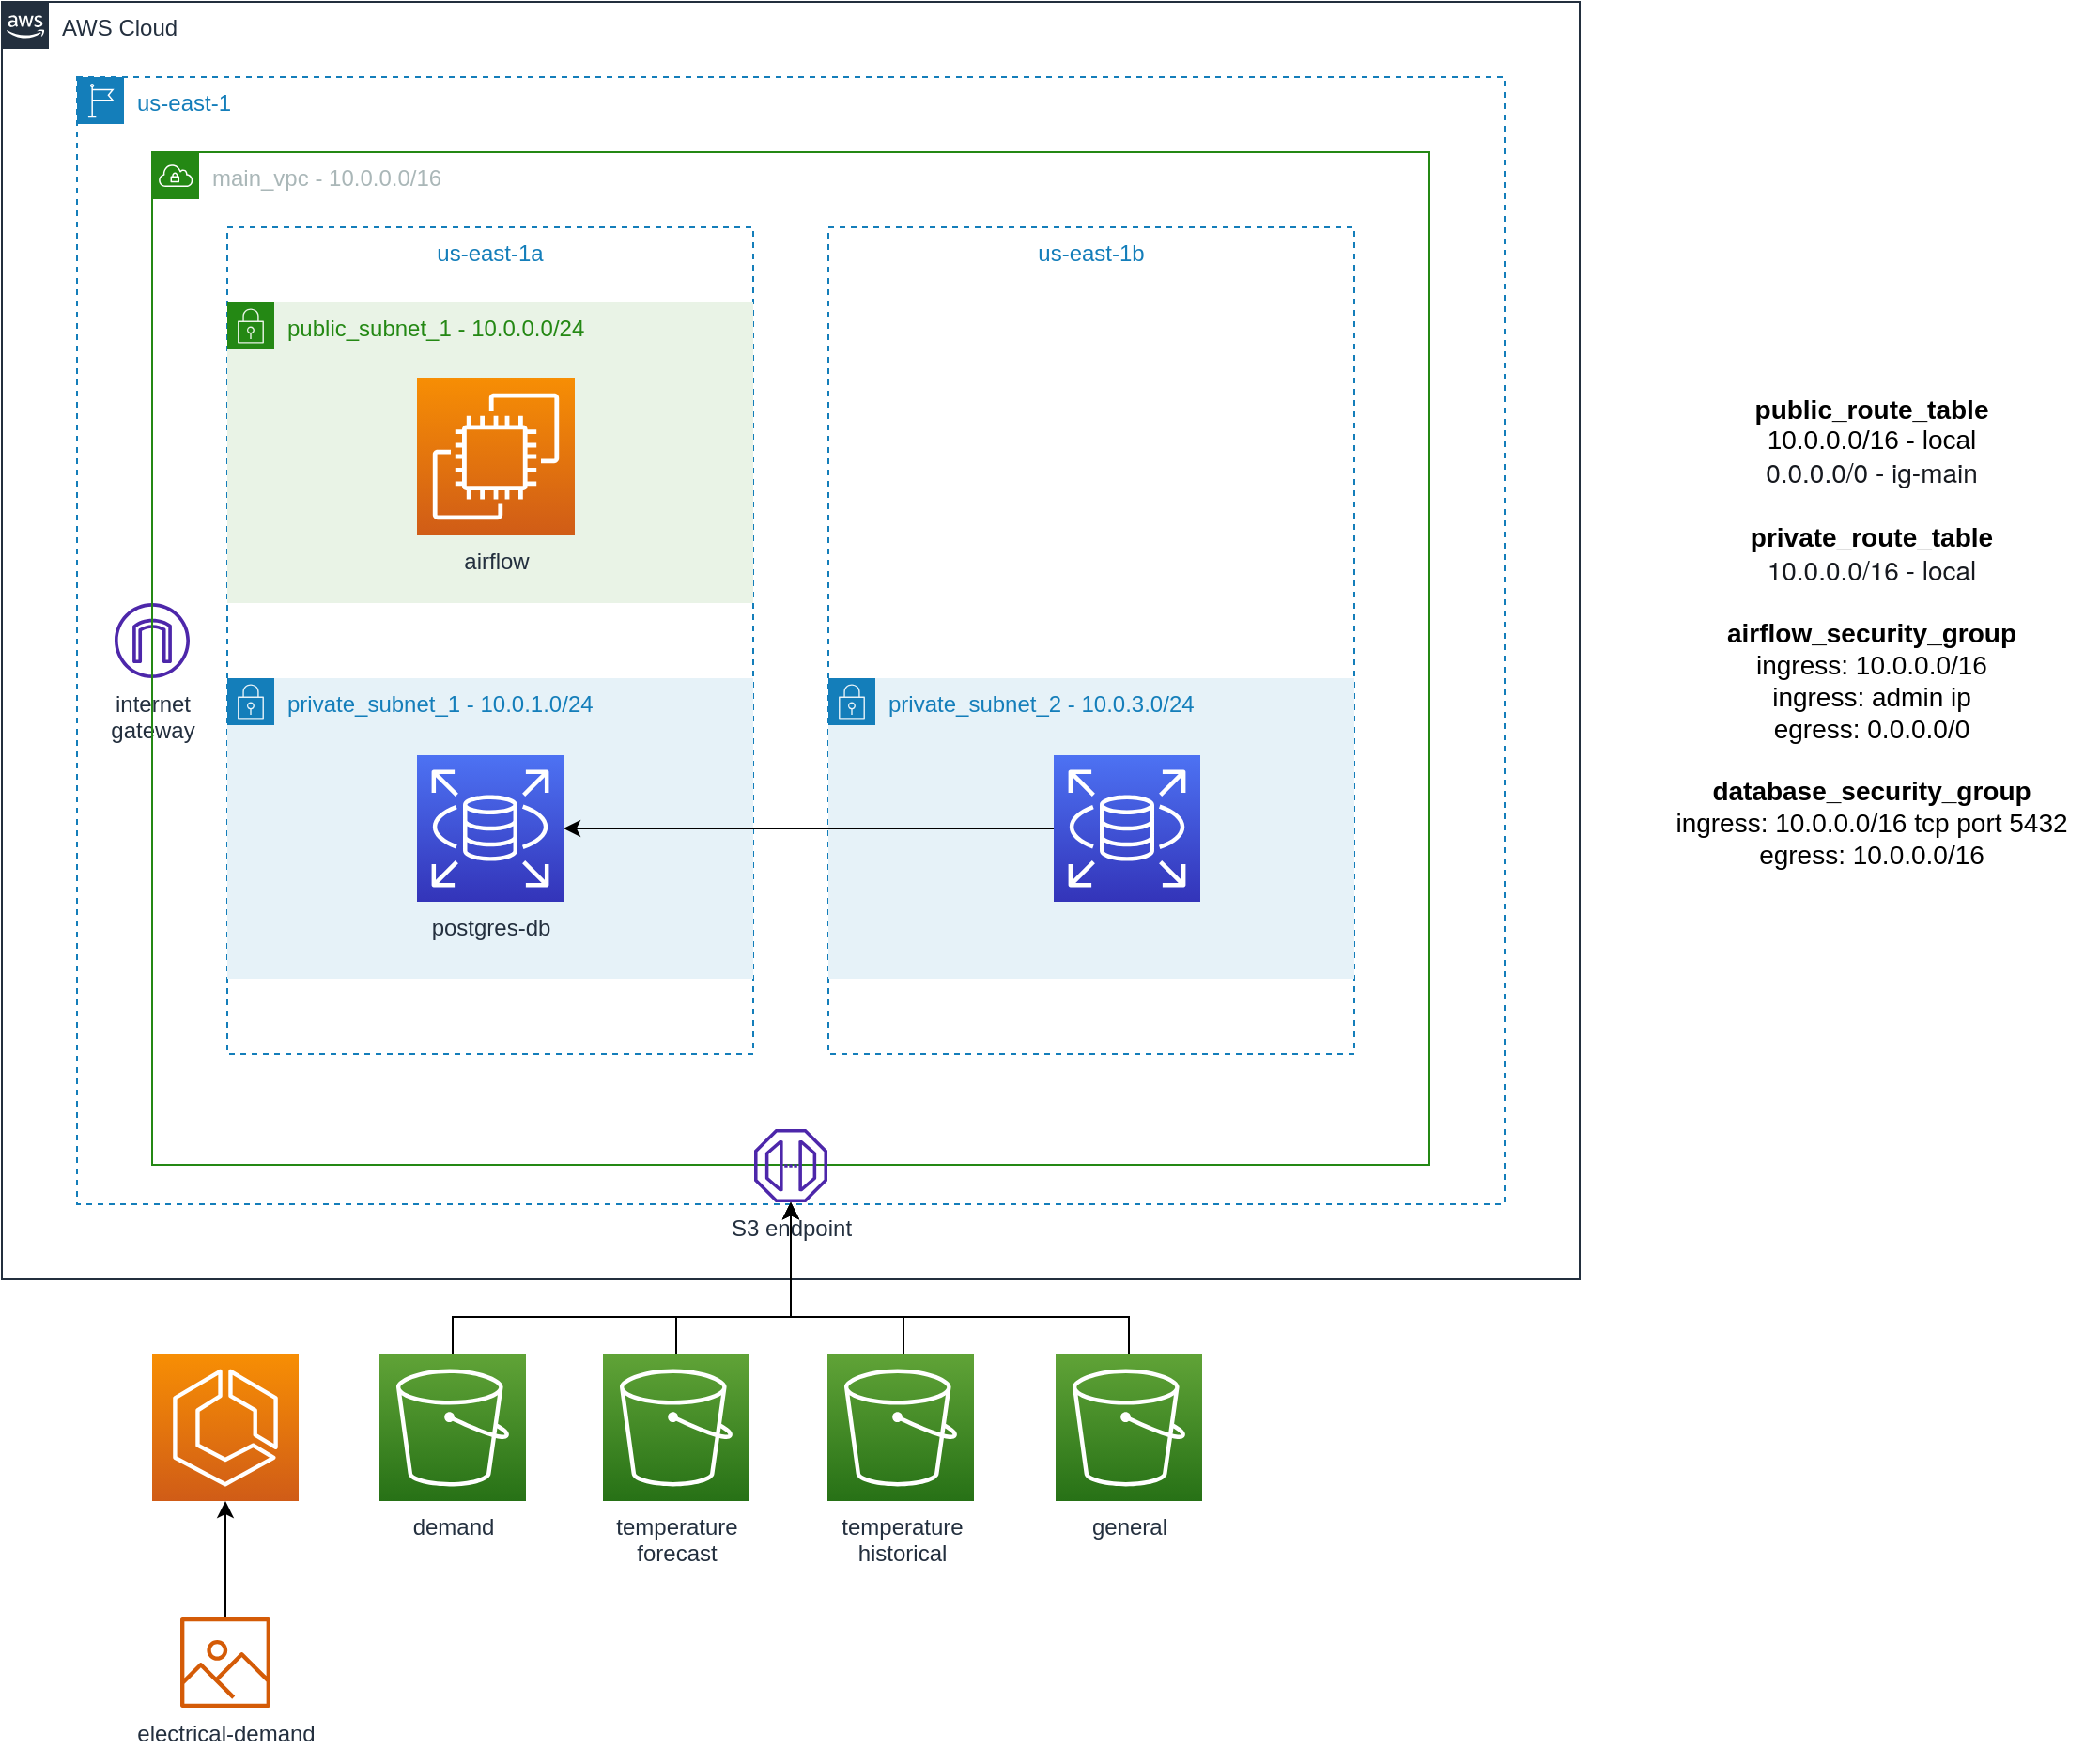 <mxfile version="20.6.0" type="device"><diagram id="KfhZda2MX18-nqA_Rdge" name="Page-1"><mxGraphModel dx="2015" dy="896" grid="1" gridSize="10" guides="1" tooltips="1" connect="1" arrows="1" fold="1" page="1" pageScale="1" pageWidth="827" pageHeight="1169" math="0" shadow="0"><root><mxCell id="0"/><mxCell id="1" parent="0"/><mxCell id="ume6wBdZaNUJpKwWDF0--1" value="AWS Cloud" style="points=[[0,0],[0.25,0],[0.5,0],[0.75,0],[1,0],[1,0.25],[1,0.5],[1,0.75],[1,1],[0.75,1],[0.5,1],[0.25,1],[0,1],[0,0.75],[0,0.5],[0,0.25]];outlineConnect=0;gradientColor=none;html=1;whiteSpace=wrap;fontSize=12;fontStyle=0;container=1;pointerEvents=0;collapsible=0;recursiveResize=0;shape=mxgraph.aws4.group;grIcon=mxgraph.aws4.group_aws_cloud_alt;strokeColor=#232F3E;fillColor=none;verticalAlign=top;align=left;spacingLeft=30;fontColor=#232F3E;dashed=0;" parent="1" vertex="1"><mxGeometry x="40" y="40" width="840" height="680" as="geometry"/></mxCell><mxCell id="ume6wBdZaNUJpKwWDF0--2" value="us-east-1" style="points=[[0,0],[0.25,0],[0.5,0],[0.75,0],[1,0],[1,0.25],[1,0.5],[1,0.75],[1,1],[0.75,1],[0.5,1],[0.25,1],[0,1],[0,0.75],[0,0.5],[0,0.25]];outlineConnect=0;gradientColor=none;html=1;whiteSpace=wrap;fontSize=12;fontStyle=0;container=1;pointerEvents=0;collapsible=0;recursiveResize=0;shape=mxgraph.aws4.group;grIcon=mxgraph.aws4.group_region;strokeColor=#147EBA;fillColor=none;verticalAlign=top;align=left;spacingLeft=30;fontColor=#147EBA;dashed=1;" parent="ume6wBdZaNUJpKwWDF0--1" vertex="1"><mxGeometry x="40" y="40" width="760" height="600" as="geometry"/></mxCell><mxCell id="ume6wBdZaNUJpKwWDF0--4" value="us-east-1a" style="fillColor=none;strokeColor=#147EBA;dashed=1;verticalAlign=top;fontStyle=0;fontColor=#147EBA;" parent="ume6wBdZaNUJpKwWDF0--2" vertex="1"><mxGeometry x="80" y="80" width="280" height="440" as="geometry"/></mxCell><mxCell id="ume6wBdZaNUJpKwWDF0--3" value="public_subnet_1 - 10.0.0.0/24" style="points=[[0,0],[0.25,0],[0.5,0],[0.75,0],[1,0],[1,0.25],[1,0.5],[1,0.75],[1,1],[0.75,1],[0.5,1],[0.25,1],[0,1],[0,0.75],[0,0.5],[0,0.25]];outlineConnect=0;gradientColor=none;html=1;whiteSpace=wrap;fontSize=12;fontStyle=0;container=1;pointerEvents=0;collapsible=0;recursiveResize=0;shape=mxgraph.aws4.group;grIcon=mxgraph.aws4.group_security_group;grStroke=0;strokeColor=#248814;fillColor=#E9F3E6;verticalAlign=top;align=left;spacingLeft=30;fontColor=#248814;dashed=0;" parent="ume6wBdZaNUJpKwWDF0--2" vertex="1"><mxGeometry x="80" y="120" width="280" height="160" as="geometry"/></mxCell><mxCell id="ume6wBdZaNUJpKwWDF0--5" value="us-east-1b" style="fillColor=none;strokeColor=#147EBA;dashed=1;verticalAlign=top;fontStyle=0;fontColor=#147EBA;" parent="ume6wBdZaNUJpKwWDF0--2" vertex="1"><mxGeometry x="400" y="80" width="280" height="440" as="geometry"/></mxCell><mxCell id="ume6wBdZaNUJpKwWDF0--6" value="private_subnet_1 - 10.0.1.0/24" style="points=[[0,0],[0.25,0],[0.5,0],[0.75,0],[1,0],[1,0.25],[1,0.5],[1,0.75],[1,1],[0.75,1],[0.5,1],[0.25,1],[0,1],[0,0.75],[0,0.5],[0,0.25]];outlineConnect=0;gradientColor=none;html=1;whiteSpace=wrap;fontSize=12;fontStyle=0;container=1;pointerEvents=0;collapsible=0;recursiveResize=0;shape=mxgraph.aws4.group;grIcon=mxgraph.aws4.group_security_group;grStroke=0;strokeColor=#147EBA;fillColor=#E6F2F8;verticalAlign=top;align=left;spacingLeft=30;fontColor=#147EBA;dashed=0;" parent="ume6wBdZaNUJpKwWDF0--2" vertex="1"><mxGeometry x="80" y="320" width="280" height="160" as="geometry"/></mxCell><mxCell id="ume6wBdZaNUJpKwWDF0--8" value="private_subnet_2 - 10.0.3.0/24" style="points=[[0,0],[0.25,0],[0.5,0],[0.75,0],[1,0],[1,0.25],[1,0.5],[1,0.75],[1,1],[0.75,1],[0.5,1],[0.25,1],[0,1],[0,0.75],[0,0.5],[0,0.25]];outlineConnect=0;gradientColor=none;html=1;whiteSpace=wrap;fontSize=12;fontStyle=0;container=1;pointerEvents=0;collapsible=0;recursiveResize=0;shape=mxgraph.aws4.group;grIcon=mxgraph.aws4.group_security_group;grStroke=0;strokeColor=#147EBA;fillColor=#E6F2F8;verticalAlign=top;align=left;spacingLeft=30;fontColor=#147EBA;dashed=0;" parent="ume6wBdZaNUJpKwWDF0--2" vertex="1"><mxGeometry x="400" y="320" width="280" height="160" as="geometry"/></mxCell><mxCell id="ume6wBdZaNUJpKwWDF0--10" value="internet&lt;br&gt;gateway" style="sketch=0;outlineConnect=0;fontColor=#232F3E;gradientColor=none;fillColor=#4D27AA;strokeColor=none;dashed=0;verticalLabelPosition=bottom;verticalAlign=top;align=center;html=1;fontSize=12;fontStyle=0;aspect=fixed;pointerEvents=1;shape=mxgraph.aws4.internet_gateway;" parent="ume6wBdZaNUJpKwWDF0--2" vertex="1"><mxGeometry x="20" y="280" width="40" height="40" as="geometry"/></mxCell><mxCell id="ume6wBdZaNUJpKwWDF0--11" value="main_vpc - 10.0.0.0/16" style="points=[[0,0],[0.25,0],[0.5,0],[0.75,0],[1,0],[1,0.25],[1,0.5],[1,0.75],[1,1],[0.75,1],[0.5,1],[0.25,1],[0,1],[0,0.75],[0,0.5],[0,0.25]];outlineConnect=0;gradientColor=none;html=1;whiteSpace=wrap;fontSize=12;fontStyle=0;container=1;pointerEvents=0;collapsible=0;recursiveResize=0;shape=mxgraph.aws4.group;grIcon=mxgraph.aws4.group_vpc;strokeColor=#248814;fillColor=none;verticalAlign=top;align=left;spacingLeft=30;fontColor=#AAB7B8;dashed=0;" parent="ume6wBdZaNUJpKwWDF0--2" vertex="1"><mxGeometry x="40" y="40" width="680" height="539" as="geometry"/></mxCell><mxCell id="ume6wBdZaNUJpKwWDF0--9" value="airflow" style="sketch=0;points=[[0,0,0],[0.25,0,0],[0.5,0,0],[0.75,0,0],[1,0,0],[0,1,0],[0.25,1,0],[0.5,1,0],[0.75,1,0],[1,1,0],[0,0.25,0],[0,0.5,0],[0,0.75,0],[1,0.25,0],[1,0.5,0],[1,0.75,0]];outlineConnect=0;fontColor=#232F3E;gradientColor=#F78E04;gradientDirection=north;fillColor=#D05C17;strokeColor=#ffffff;dashed=0;verticalLabelPosition=bottom;verticalAlign=top;align=center;html=1;fontSize=12;fontStyle=0;aspect=fixed;shape=mxgraph.aws4.resourceIcon;resIcon=mxgraph.aws4.ec2;" parent="ume6wBdZaNUJpKwWDF0--11" vertex="1"><mxGeometry x="141" y="120" width="84" height="84" as="geometry"/></mxCell><mxCell id="ume6wBdZaNUJpKwWDF0--12" value="postgres-db" style="sketch=0;points=[[0,0,0],[0.25,0,0],[0.5,0,0],[0.75,0,0],[1,0,0],[0,1,0],[0.25,1,0],[0.5,1,0],[0.75,1,0],[1,1,0],[0,0.25,0],[0,0.5,0],[0,0.75,0],[1,0.25,0],[1,0.5,0],[1,0.75,0]];outlineConnect=0;fontColor=#232F3E;gradientColor=#4D72F3;gradientDirection=north;fillColor=#3334B9;strokeColor=#ffffff;dashed=0;verticalLabelPosition=bottom;verticalAlign=top;align=center;html=1;fontSize=12;fontStyle=0;aspect=fixed;shape=mxgraph.aws4.resourceIcon;resIcon=mxgraph.aws4.rds;" parent="ume6wBdZaNUJpKwWDF0--11" vertex="1"><mxGeometry x="141" y="321" width="78" height="78" as="geometry"/></mxCell><mxCell id="ume6wBdZaNUJpKwWDF0--14" style="edgeStyle=orthogonalEdgeStyle;rounded=0;orthogonalLoop=1;jettySize=auto;html=1;entryX=1;entryY=0.5;entryDx=0;entryDy=0;entryPerimeter=0;" parent="ume6wBdZaNUJpKwWDF0--11" source="ume6wBdZaNUJpKwWDF0--13" target="ume6wBdZaNUJpKwWDF0--12" edge="1"><mxGeometry relative="1" as="geometry"/></mxCell><mxCell id="ume6wBdZaNUJpKwWDF0--13" value="" style="sketch=0;points=[[0,0,0],[0.25,0,0],[0.5,0,0],[0.75,0,0],[1,0,0],[0,1,0],[0.25,1,0],[0.5,1,0],[0.75,1,0],[1,1,0],[0,0.25,0],[0,0.5,0],[0,0.75,0],[1,0.25,0],[1,0.5,0],[1,0.75,0]];outlineConnect=0;fontColor=#232F3E;gradientColor=#4D72F3;gradientDirection=north;fillColor=#3334B9;strokeColor=#ffffff;dashed=0;verticalLabelPosition=bottom;verticalAlign=top;align=center;html=1;fontSize=12;fontStyle=0;aspect=fixed;shape=mxgraph.aws4.resourceIcon;resIcon=mxgraph.aws4.rds;" parent="ume6wBdZaNUJpKwWDF0--11" vertex="1"><mxGeometry x="480" y="321" width="78" height="78" as="geometry"/></mxCell><mxCell id="ume6wBdZaNUJpKwWDF0--19" value="S3 endpoint" style="sketch=0;outlineConnect=0;fontColor=#232F3E;gradientColor=none;fillColor=#4D27AA;strokeColor=none;dashed=0;verticalLabelPosition=bottom;verticalAlign=top;align=center;html=1;fontSize=12;fontStyle=0;aspect=fixed;pointerEvents=1;shape=mxgraph.aws4.endpoint;" parent="ume6wBdZaNUJpKwWDF0--11" vertex="1"><mxGeometry x="320.5" y="520" width="39" height="39" as="geometry"/></mxCell><mxCell id="ume6wBdZaNUJpKwWDF0--22" style="edgeStyle=orthogonalEdgeStyle;rounded=0;orthogonalLoop=1;jettySize=auto;html=1;" parent="1" source="ume6wBdZaNUJpKwWDF0--15" target="ume6wBdZaNUJpKwWDF0--19" edge="1"><mxGeometry relative="1" as="geometry"><Array as="points"><mxPoint x="280" y="740"/><mxPoint x="460" y="740"/></Array></mxGeometry></mxCell><mxCell id="ume6wBdZaNUJpKwWDF0--15" value="demand" style="sketch=0;points=[[0,0,0],[0.25,0,0],[0.5,0,0],[0.75,0,0],[1,0,0],[0,1,0],[0.25,1,0],[0.5,1,0],[0.75,1,0],[1,1,0],[0,0.25,0],[0,0.5,0],[0,0.75,0],[1,0.25,0],[1,0.5,0],[1,0.75,0]];outlineConnect=0;fontColor=#232F3E;gradientColor=#60A337;gradientDirection=north;fillColor=#277116;strokeColor=#ffffff;dashed=0;verticalLabelPosition=bottom;verticalAlign=top;align=center;html=1;fontSize=12;fontStyle=0;aspect=fixed;shape=mxgraph.aws4.resourceIcon;resIcon=mxgraph.aws4.s3;" parent="1" vertex="1"><mxGeometry x="241" y="760" width="78" height="78" as="geometry"/></mxCell><mxCell id="ume6wBdZaNUJpKwWDF0--26" style="edgeStyle=orthogonalEdgeStyle;rounded=0;orthogonalLoop=1;jettySize=auto;html=1;" parent="1" source="ume6wBdZaNUJpKwWDF0--17" target="ume6wBdZaNUJpKwWDF0--19" edge="1"><mxGeometry relative="1" as="geometry"><Array as="points"><mxPoint x="520" y="740"/><mxPoint x="460" y="740"/></Array></mxGeometry></mxCell><mxCell id="ume6wBdZaNUJpKwWDF0--17" value="temperature&lt;br&gt;historical" style="sketch=0;points=[[0,0,0],[0.25,0,0],[0.5,0,0],[0.75,0,0],[1,0,0],[0,1,0],[0.25,1,0],[0.5,1,0],[0.75,1,0],[1,1,0],[0,0.25,0],[0,0.5,0],[0,0.75,0],[1,0.25,0],[1,0.5,0],[1,0.75,0]];outlineConnect=0;fontColor=#232F3E;gradientColor=#60A337;gradientDirection=north;fillColor=#277116;strokeColor=#ffffff;dashed=0;verticalLabelPosition=bottom;verticalAlign=top;align=center;html=1;fontSize=12;fontStyle=0;aspect=fixed;shape=mxgraph.aws4.resourceIcon;resIcon=mxgraph.aws4.s3;" parent="1" vertex="1"><mxGeometry x="479.5" y="760" width="78" height="78" as="geometry"/></mxCell><mxCell id="ume6wBdZaNUJpKwWDF0--27" style="edgeStyle=orthogonalEdgeStyle;rounded=0;orthogonalLoop=1;jettySize=auto;html=1;" parent="1" source="ume6wBdZaNUJpKwWDF0--18" target="ume6wBdZaNUJpKwWDF0--19" edge="1"><mxGeometry relative="1" as="geometry"><Array as="points"><mxPoint x="640" y="740"/><mxPoint x="460" y="740"/></Array></mxGeometry></mxCell><mxCell id="ume6wBdZaNUJpKwWDF0--18" value="general" style="sketch=0;points=[[0,0,0],[0.25,0,0],[0.5,0,0],[0.75,0,0],[1,0,0],[0,1,0],[0.25,1,0],[0.5,1,0],[0.75,1,0],[1,1,0],[0,0.25,0],[0,0.5,0],[0,0.75,0],[1,0.25,0],[1,0.5,0],[1,0.75,0]];outlineConnect=0;fontColor=#232F3E;gradientColor=#60A337;gradientDirection=north;fillColor=#277116;strokeColor=#ffffff;dashed=0;verticalLabelPosition=bottom;verticalAlign=top;align=center;html=1;fontSize=12;fontStyle=0;aspect=fixed;shape=mxgraph.aws4.resourceIcon;resIcon=mxgraph.aws4.s3;" parent="1" vertex="1"><mxGeometry x="601" y="760" width="78" height="78" as="geometry"/></mxCell><mxCell id="ume6wBdZaNUJpKwWDF0--23" style="edgeStyle=orthogonalEdgeStyle;rounded=0;orthogonalLoop=1;jettySize=auto;html=1;exitX=0.5;exitY=0;exitDx=0;exitDy=0;exitPerimeter=0;" parent="1" source="ume6wBdZaNUJpKwWDF0--16" target="ume6wBdZaNUJpKwWDF0--19" edge="1"><mxGeometry relative="1" as="geometry"><mxPoint x="440" y="740" as="sourcePoint"/><Array as="points"><mxPoint x="399" y="740"/><mxPoint x="460" y="740"/></Array></mxGeometry></mxCell><mxCell id="ume6wBdZaNUJpKwWDF0--16" value="temperature&lt;br&gt;forecast" style="sketch=0;points=[[0,0,0],[0.25,0,0],[0.5,0,0],[0.75,0,0],[1,0,0],[0,1,0],[0.25,1,0],[0.5,1,0],[0.75,1,0],[1,1,0],[0,0.25,0],[0,0.5,0],[0,0.75,0],[1,0.25,0],[1,0.5,0],[1,0.75,0]];outlineConnect=0;fontColor=#232F3E;gradientColor=#60A337;gradientDirection=north;fillColor=#277116;strokeColor=#ffffff;dashed=0;verticalLabelPosition=bottom;verticalAlign=top;align=center;html=1;fontSize=12;fontStyle=0;aspect=fixed;shape=mxgraph.aws4.resourceIcon;resIcon=mxgraph.aws4.s3;" parent="1" vertex="1"><mxGeometry x="360" y="760" width="78" height="78" as="geometry"/></mxCell><mxCell id="ume6wBdZaNUJpKwWDF0--28" value="" style="sketch=0;points=[[0,0,0],[0.25,0,0],[0.5,0,0],[0.75,0,0],[1,0,0],[0,1,0],[0.25,1,0],[0.5,1,0],[0.75,1,0],[1,1,0],[0,0.25,0],[0,0.5,0],[0,0.75,0],[1,0.25,0],[1,0.5,0],[1,0.75,0]];outlineConnect=0;fontColor=#232F3E;gradientColor=#F78E04;gradientDirection=north;fillColor=#D05C17;strokeColor=#ffffff;dashed=0;verticalLabelPosition=bottom;verticalAlign=top;align=center;html=1;fontSize=12;fontStyle=0;aspect=fixed;shape=mxgraph.aws4.resourceIcon;resIcon=mxgraph.aws4.ecs;" parent="1" vertex="1"><mxGeometry x="120" y="760" width="78" height="78" as="geometry"/></mxCell><mxCell id="ume6wBdZaNUJpKwWDF0--32" style="edgeStyle=orthogonalEdgeStyle;rounded=0;orthogonalLoop=1;jettySize=auto;html=1;" parent="1" source="ume6wBdZaNUJpKwWDF0--29" target="ume6wBdZaNUJpKwWDF0--28" edge="1"><mxGeometry relative="1" as="geometry"/></mxCell><mxCell id="ume6wBdZaNUJpKwWDF0--29" value="electrical-demand" style="sketch=0;outlineConnect=0;fontColor=#232F3E;gradientColor=none;fillColor=#D45B07;strokeColor=none;dashed=0;verticalLabelPosition=bottom;verticalAlign=top;align=center;html=1;fontSize=12;fontStyle=0;aspect=fixed;pointerEvents=1;shape=mxgraph.aws4.container_registry_image;" parent="1" vertex="1"><mxGeometry x="135" y="900" width="48" height="48" as="geometry"/></mxCell><mxCell id="JVdr3ZsJRkEhdBTdlGk9-1" value="&lt;font style=&quot;font-size: 14px;&quot;&gt;&lt;b&gt;&lt;font style=&quot;&quot;&gt;public_route_table&lt;br&gt;&lt;/font&gt;&lt;/b&gt;10.0.0.0/16 - local&lt;br&gt;&lt;span style=&quot;color: rgb(22, 25, 31); font-family: &amp;quot;Amazon Ember&amp;quot;, &amp;quot;Helvetica Neue&amp;quot;, Roboto, Arial, sans-serif; text-align: start; background-color: rgb(255, 255, 255);&quot;&gt;0.0.0.0/0 - ig-main&lt;br&gt;&lt;/span&gt;&lt;br&gt;&lt;b&gt;private_route_table&lt;br&gt;&lt;/b&gt;&lt;span style=&quot;color: rgb(22, 25, 31); font-family: &amp;quot;Amazon Ember&amp;quot;, &amp;quot;Helvetica Neue&amp;quot;, Roboto, Arial, sans-serif; text-align: start; background-color: rgb(255, 255, 255);&quot;&gt;10.0.0.0/16 - local&lt;br&gt;&lt;/span&gt;&lt;br&gt;&lt;b&gt;&lt;font style=&quot;&quot;&gt;airflow_security_group&lt;br&gt;&lt;/font&gt;&lt;/b&gt;ingress: 10.0.0.0/16&lt;br&gt;ingress: admin ip&lt;br&gt;egress: 0.0.0.0/0&lt;br&gt;&lt;br&gt;&lt;b&gt;&lt;font style=&quot;&quot;&gt;database_security_group&lt;br&gt;&lt;/font&gt;&lt;/b&gt;ingress: 10.0.0.0/16 tcp port 5432&lt;br&gt;egress: 10.0.0.0/16&lt;br&gt;&lt;/font&gt;" style="text;html=1;align=center;verticalAlign=middle;resizable=0;points=[];autosize=1;strokeColor=none;fillColor=none;shadow=1;" vertex="1" parent="1"><mxGeometry x="920" y="240" width="230" height="270" as="geometry"/></mxCell></root></mxGraphModel></diagram></mxfile>